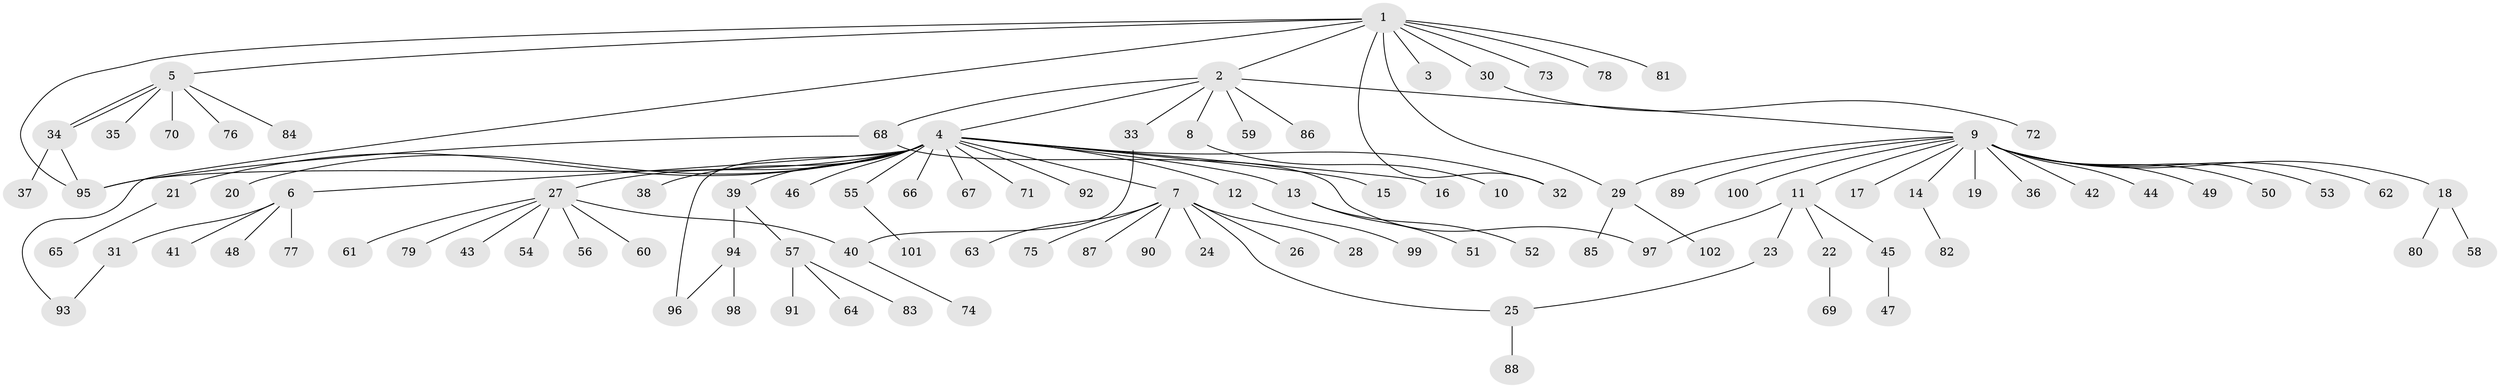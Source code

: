 // coarse degree distribution, {11: 0.0125, 8: 0.025, 1: 0.6875, 21: 0.0125, 6: 0.0125, 4: 0.025, 15: 0.0125, 5: 0.0125, 2: 0.1125, 3: 0.075, 7: 0.0125}
// Generated by graph-tools (version 1.1) at 2025/41/03/06/25 10:41:49]
// undirected, 102 vertices, 112 edges
graph export_dot {
graph [start="1"]
  node [color=gray90,style=filled];
  1;
  2;
  3;
  4;
  5;
  6;
  7;
  8;
  9;
  10;
  11;
  12;
  13;
  14;
  15;
  16;
  17;
  18;
  19;
  20;
  21;
  22;
  23;
  24;
  25;
  26;
  27;
  28;
  29;
  30;
  31;
  32;
  33;
  34;
  35;
  36;
  37;
  38;
  39;
  40;
  41;
  42;
  43;
  44;
  45;
  46;
  47;
  48;
  49;
  50;
  51;
  52;
  53;
  54;
  55;
  56;
  57;
  58;
  59;
  60;
  61;
  62;
  63;
  64;
  65;
  66;
  67;
  68;
  69;
  70;
  71;
  72;
  73;
  74;
  75;
  76;
  77;
  78;
  79;
  80;
  81;
  82;
  83;
  84;
  85;
  86;
  87;
  88;
  89;
  90;
  91;
  92;
  93;
  94;
  95;
  96;
  97;
  98;
  99;
  100;
  101;
  102;
  1 -- 2;
  1 -- 3;
  1 -- 5;
  1 -- 29;
  1 -- 30;
  1 -- 32;
  1 -- 73;
  1 -- 78;
  1 -- 81;
  1 -- 93;
  1 -- 95;
  2 -- 4;
  2 -- 8;
  2 -- 9;
  2 -- 33;
  2 -- 59;
  2 -- 68;
  2 -- 86;
  4 -- 6;
  4 -- 7;
  4 -- 12;
  4 -- 13;
  4 -- 15;
  4 -- 16;
  4 -- 20;
  4 -- 21;
  4 -- 27;
  4 -- 32;
  4 -- 38;
  4 -- 39;
  4 -- 46;
  4 -- 55;
  4 -- 66;
  4 -- 67;
  4 -- 71;
  4 -- 92;
  4 -- 95;
  4 -- 96;
  5 -- 34;
  5 -- 34;
  5 -- 35;
  5 -- 70;
  5 -- 76;
  5 -- 84;
  6 -- 31;
  6 -- 41;
  6 -- 48;
  6 -- 77;
  7 -- 24;
  7 -- 25;
  7 -- 26;
  7 -- 28;
  7 -- 63;
  7 -- 75;
  7 -- 87;
  7 -- 90;
  8 -- 10;
  9 -- 11;
  9 -- 14;
  9 -- 17;
  9 -- 18;
  9 -- 19;
  9 -- 29;
  9 -- 36;
  9 -- 42;
  9 -- 44;
  9 -- 49;
  9 -- 50;
  9 -- 53;
  9 -- 62;
  9 -- 89;
  9 -- 100;
  11 -- 22;
  11 -- 23;
  11 -- 45;
  11 -- 97;
  12 -- 99;
  13 -- 51;
  13 -- 52;
  14 -- 82;
  18 -- 58;
  18 -- 80;
  21 -- 65;
  22 -- 69;
  23 -- 25;
  25 -- 88;
  27 -- 40;
  27 -- 43;
  27 -- 54;
  27 -- 56;
  27 -- 60;
  27 -- 61;
  27 -- 79;
  29 -- 85;
  29 -- 102;
  30 -- 72;
  31 -- 93;
  33 -- 40;
  34 -- 37;
  34 -- 95;
  39 -- 57;
  39 -- 94;
  40 -- 74;
  45 -- 47;
  55 -- 101;
  57 -- 64;
  57 -- 83;
  57 -- 91;
  68 -- 95;
  68 -- 97;
  94 -- 96;
  94 -- 98;
}
